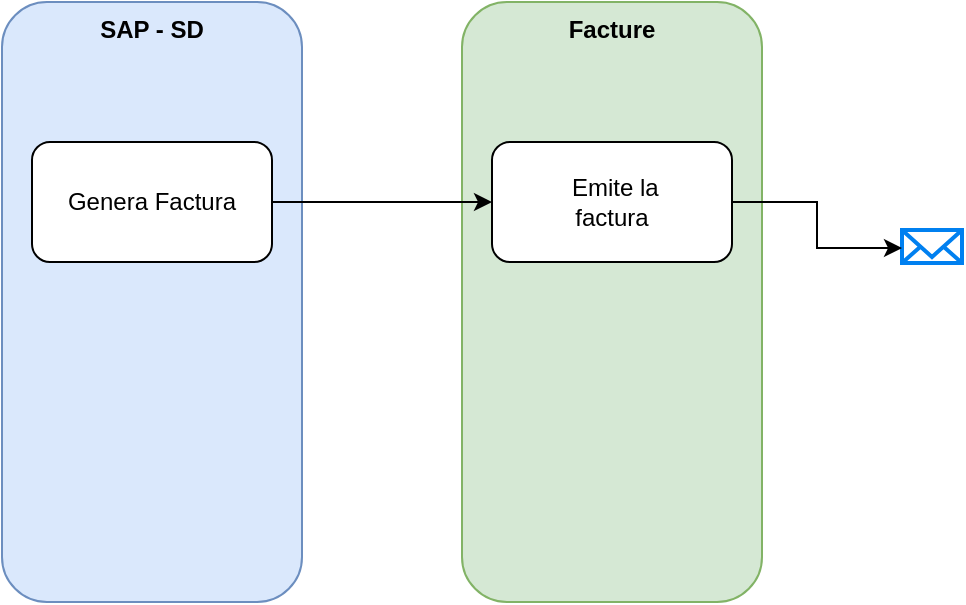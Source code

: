<mxfile version="24.7.6">
  <diagram name="PC" id="uQ277sjrtyASU0mpIIaN">
    <mxGraphModel dx="2284" dy="778" grid="1" gridSize="10" guides="1" tooltips="1" connect="1" arrows="1" fold="1" page="1" pageScale="1" pageWidth="850" pageHeight="1100" math="0" shadow="0">
      <root>
        <mxCell id="0" />
        <mxCell id="1" parent="0" />
        <mxCell id="hCddaSegs4oxEtPI0You-1" value="Facture" style="rounded=1;whiteSpace=wrap;html=1;verticalAlign=top;fontStyle=1;fillColor=#d5e8d4;strokeColor=#82b366;" vertex="1" parent="1">
          <mxGeometry x="70" y="170" width="150" height="300" as="geometry" />
        </mxCell>
        <mxCell id="hCddaSegs4oxEtPI0You-2" value="&lt;span style=&quot;font-weight:bold&quot;&gt;&amp;nbsp;&lt;/span&gt;Emite la&lt;br/&gt;factura" style="rounded=1;whiteSpace=wrap;html=1;" vertex="1" parent="1">
          <mxGeometry x="85" y="240" width="120" height="60" as="geometry" />
        </mxCell>
        <mxCell id="hCddaSegs4oxEtPI0You-3" value="" style="html=1;verticalLabelPosition=bottom;align=center;labelBackgroundColor=#ffffff;verticalAlign=top;strokeWidth=2;strokeColor=#0080F0;shadow=0;dashed=0;shape=mxgraph.ios7.icons.mail;" vertex="1" parent="1">
          <mxGeometry x="290" y="284" width="30" height="16.5" as="geometry" />
        </mxCell>
        <mxCell id="hCddaSegs4oxEtPI0You-4" style="edgeStyle=orthogonalEdgeStyle;rounded=0;orthogonalLoop=1;jettySize=auto;html=1;entryX=0;entryY=0.545;entryDx=0;entryDy=0;entryPerimeter=0;" edge="1" parent="1" source="hCddaSegs4oxEtPI0You-2" target="hCddaSegs4oxEtPI0You-3">
          <mxGeometry relative="1" as="geometry" />
        </mxCell>
        <mxCell id="hCddaSegs4oxEtPI0You-5" value="SAP - SD" style="rounded=1;whiteSpace=wrap;html=1;verticalAlign=top;fontStyle=1;fillColor=#dae8fc;strokeColor=#6c8ebf;" vertex="1" parent="1">
          <mxGeometry x="-160" y="170" width="150" height="300" as="geometry" />
        </mxCell>
        <mxCell id="hCddaSegs4oxEtPI0You-7" style="edgeStyle=orthogonalEdgeStyle;rounded=0;orthogonalLoop=1;jettySize=auto;html=1;entryX=0;entryY=0.5;entryDx=0;entryDy=0;" edge="1" parent="1" source="hCddaSegs4oxEtPI0You-6" target="hCddaSegs4oxEtPI0You-2">
          <mxGeometry relative="1" as="geometry" />
        </mxCell>
        <mxCell id="hCddaSegs4oxEtPI0You-6" value="Genera Factura" style="rounded=1;whiteSpace=wrap;html=1;" vertex="1" parent="1">
          <mxGeometry x="-145" y="240" width="120" height="60" as="geometry" />
        </mxCell>
      </root>
    </mxGraphModel>
  </diagram>
</mxfile>
